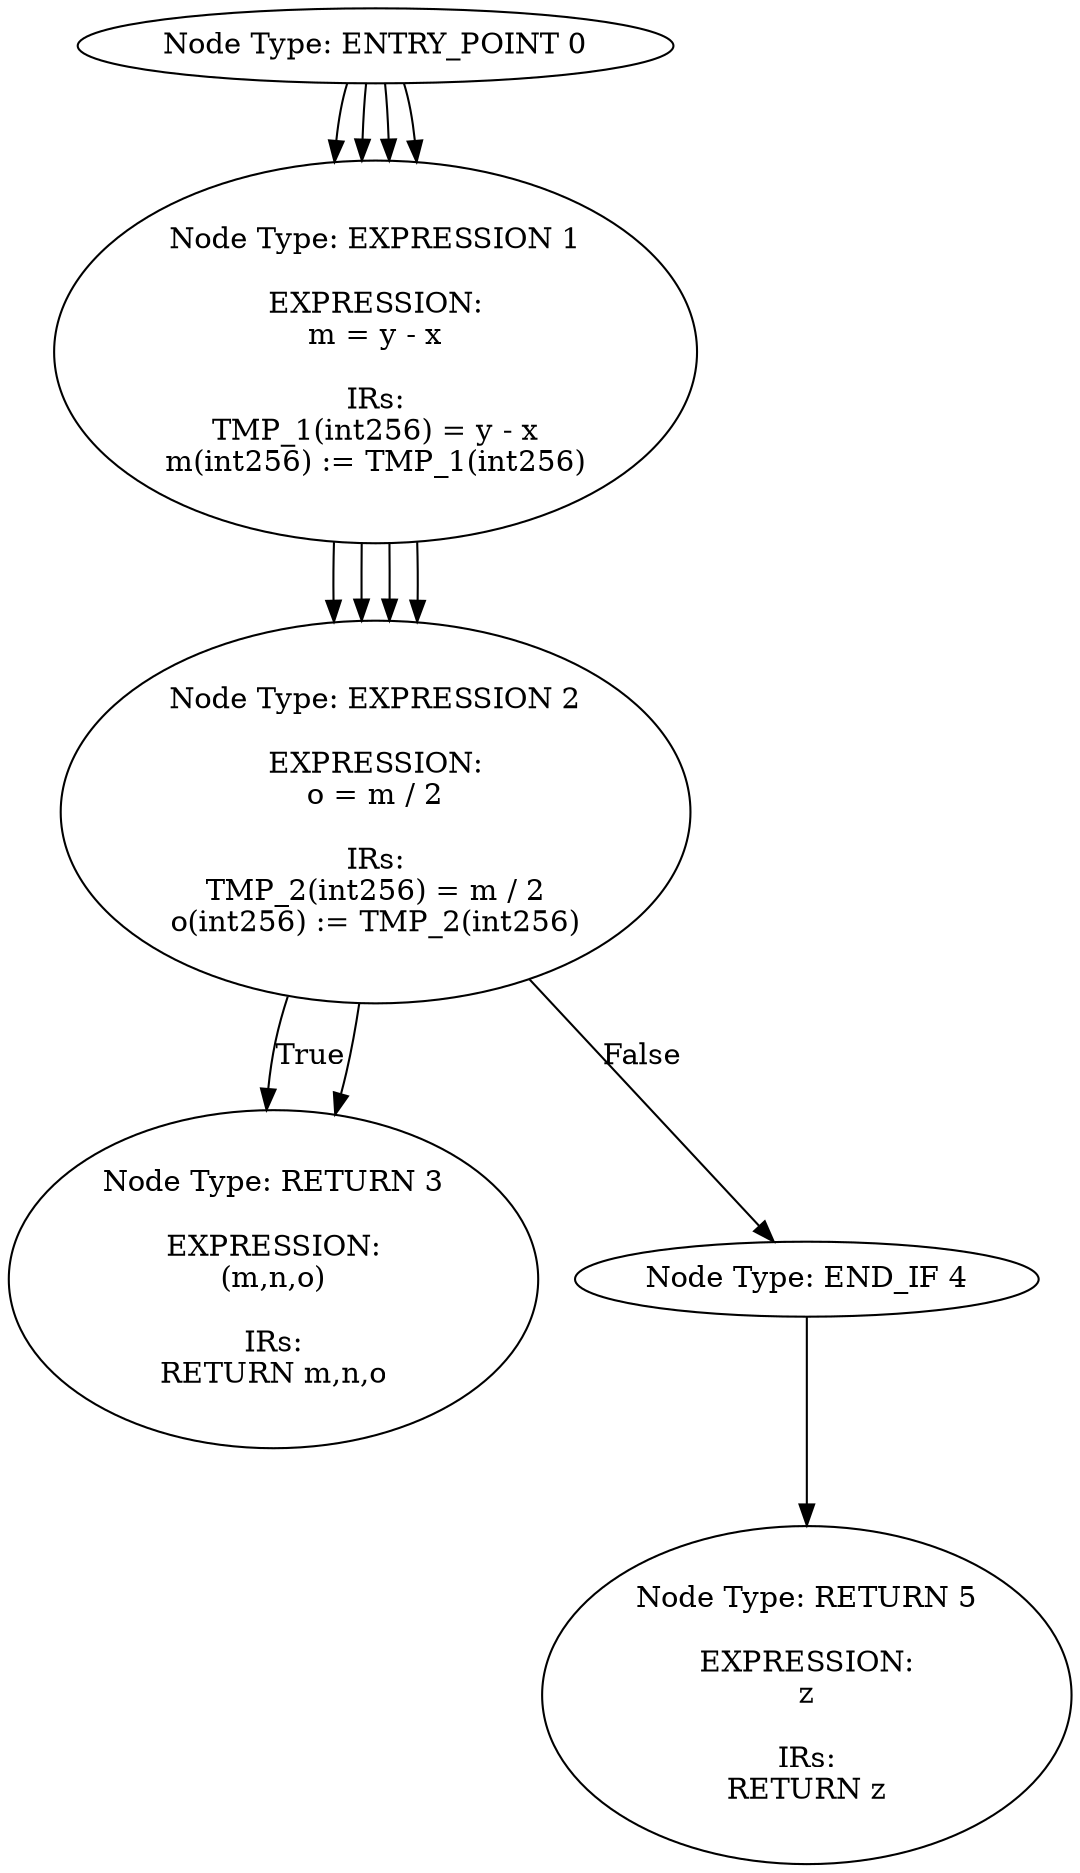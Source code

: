 digraph CFG {
0[label="Node Type: ENTRY_POINT 0
"];
0->1;
1[label="Node Type: NEW VARIABLE 1

EXPRESSION:
z = 10

IRs:
z(int256) := 10(int256)"];
1->2;
2[label="Node Type: IF 2

EXPRESSION:
test > z

IRs:
TMP_3(bool) = test > z
CONDITION TMP_3"];
2->3[label="True"];
2->4[label="False"];
3[label="Node Type: RETURN 3

EXPRESSION:
test - z

IRs:
TMP_4(int256) = test - z
RETURN TMP_4"];
4[label="Node Type: END_IF 4
"];
4->5;
5[label="Node Type: RETURN 5

EXPRESSION:
z

IRs:
RETURN z"];
0[label="Node Type: OTHER_ENTRYPOINT 0

EXPRESSION:
a = 1

IRs:
a(int256) := 1(int256)"];
0[label="Node Type: ENTRY_POINT 0
"];
0->1;
1[label="Node Type: EXPRESSION 1

EXPRESSION:
(q,None,r) = unusedReturn(p,2)

IRs:
TUPLE_0(int256,int256,int256) = INTERNAL_CALL, UnusedVariables.unusedReturn(int256,int256)(p,2)
q(int256)= UNPACK TUPLE_0 index: 0 
r(int256)= UNPACK TUPLE_0 index: 2 "];
1->2;
2[label="Node Type: RETURN 2

EXPRESSION:
(q,r)

IRs:
RETURN q,r"];
0[label="Node Type: ENTRY_POINT 0
"];
0->1;
1[label="Node Type: EXPRESSION 1

EXPRESSION:
z = x + a

IRs:
TMP_0(int256) = x + a
z(int256) := TMP_0(int256)"];
1->2;
2[label="Node Type: RETURN 2

EXPRESSION:
z

IRs:
RETURN z"];
0[label="Node Type: ENTRY_POINT 0
"];
0->1;
1[label="Node Type: EXPRESSION 1

EXPRESSION:
m = y - x

IRs:
TMP_1(int256) = y - x
m(int256) := TMP_1(int256)"];
1->2;
2[label="Node Type: EXPRESSION 2

EXPRESSION:
o = m / 2

IRs:
TMP_2(int256) = m / 2
o(int256) := TMP_2(int256)"];
2->3;
3[label="Node Type: RETURN 3

EXPRESSION:
(m,n,o)

IRs:
RETURN m,n,o"];
}

